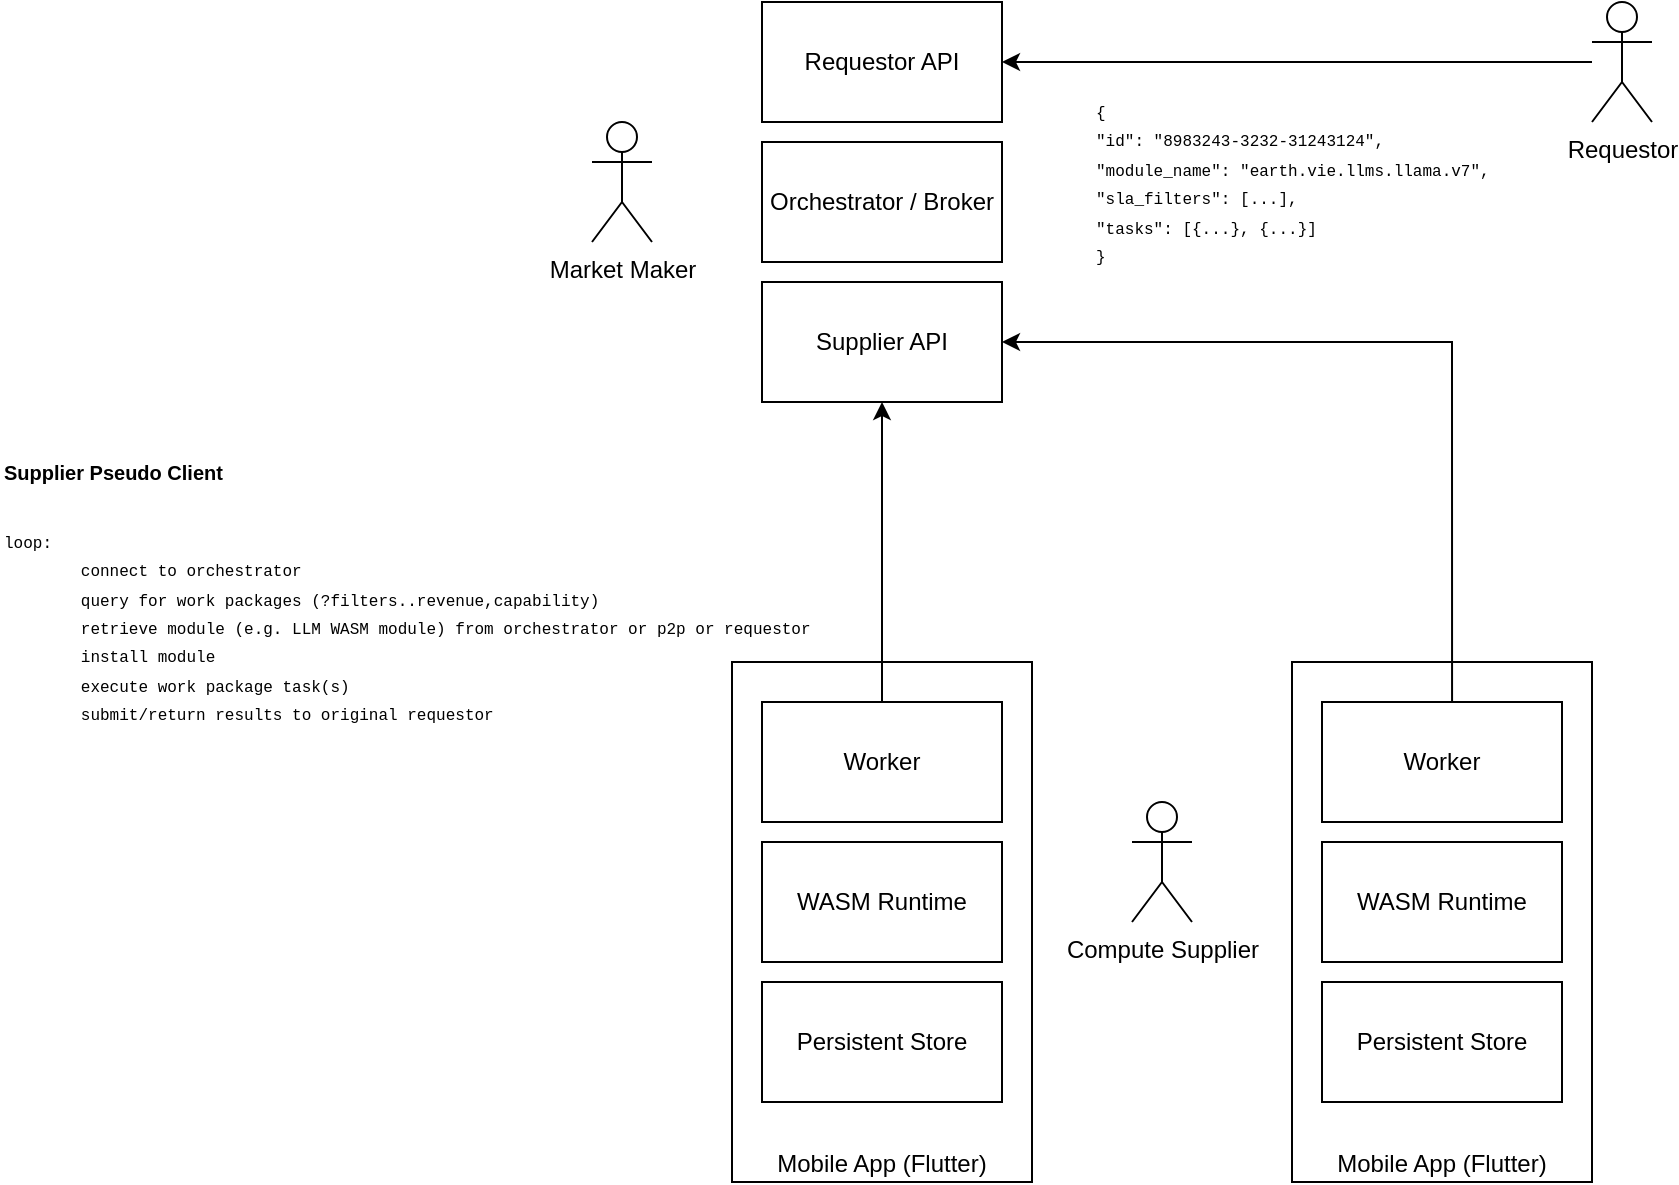 <mxfile version="26.2.12">
  <diagram name="Page-1" id="gO48v7BawkeOz_kCi_GF">
    <mxGraphModel dx="1182" dy="650" grid="1" gridSize="10" guides="1" tooltips="1" connect="1" arrows="1" fold="1" page="1" pageScale="1" pageWidth="827" pageHeight="1169" math="0" shadow="0">
      <root>
        <mxCell id="0" />
        <mxCell id="1" parent="0" />
        <mxCell id="551NXQQ2QaWTj2haGZd2-7" value="Mobile App (Flutter)" style="rounded=0;whiteSpace=wrap;html=1;verticalAlign=bottom;" vertex="1" parent="1">
          <mxGeometry x="370" y="580" width="150" height="260" as="geometry" />
        </mxCell>
        <mxCell id="551NXQQ2QaWTj2haGZd2-15" style="edgeStyle=orthogonalEdgeStyle;rounded=0;orthogonalLoop=1;jettySize=auto;html=1;" edge="1" parent="1" source="551NXQQ2QaWTj2haGZd2-2" target="551NXQQ2QaWTj2haGZd2-14">
          <mxGeometry relative="1" as="geometry" />
        </mxCell>
        <mxCell id="551NXQQ2QaWTj2haGZd2-2" value="Requestor" style="shape=umlActor;verticalLabelPosition=bottom;verticalAlign=top;html=1;outlineConnect=0;" vertex="1" parent="1">
          <mxGeometry x="800" y="250" width="30" height="60" as="geometry" />
        </mxCell>
        <mxCell id="551NXQQ2QaWTj2haGZd2-3" value="Market Maker" style="shape=umlActor;verticalLabelPosition=bottom;verticalAlign=top;html=1;outlineConnect=0;" vertex="1" parent="1">
          <mxGeometry x="300" y="310" width="30" height="60" as="geometry" />
        </mxCell>
        <mxCell id="551NXQQ2QaWTj2haGZd2-4" value="Orchestrator / Broker" style="rounded=0;whiteSpace=wrap;html=1;" vertex="1" parent="1">
          <mxGeometry x="385" y="320" width="120" height="60" as="geometry" />
        </mxCell>
        <mxCell id="551NXQQ2QaWTj2haGZd2-18" style="edgeStyle=orthogonalEdgeStyle;rounded=0;orthogonalLoop=1;jettySize=auto;html=1;entryX=0.5;entryY=1;entryDx=0;entryDy=0;" edge="1" parent="1" source="551NXQQ2QaWTj2haGZd2-5" target="551NXQQ2QaWTj2haGZd2-17">
          <mxGeometry relative="1" as="geometry" />
        </mxCell>
        <mxCell id="551NXQQ2QaWTj2haGZd2-5" value="Worker" style="rounded=0;whiteSpace=wrap;html=1;" vertex="1" parent="1">
          <mxGeometry x="385" y="600" width="120" height="60" as="geometry" />
        </mxCell>
        <mxCell id="551NXQQ2QaWTj2haGZd2-6" value="WASM Runtime" style="rounded=0;whiteSpace=wrap;html=1;" vertex="1" parent="1">
          <mxGeometry x="385" y="670" width="120" height="60" as="geometry" />
        </mxCell>
        <mxCell id="551NXQQ2QaWTj2haGZd2-9" value="&lt;h1 style=&quot;margin-top: 0px;&quot;&gt;&lt;font style=&quot;font-size: 10px;&quot;&gt;Supplier Pseudo Client&lt;/font&gt;&lt;/h1&gt;&lt;p&gt;&lt;font style=&quot;font-size: 8px;&quot; face=&quot;Courier New&quot;&gt;loop:&lt;br&gt;&lt;span style=&quot;white-space: pre;&quot;&gt;&#x9;&lt;/span&gt;connect to orchestrator&lt;br&gt;&lt;span style=&quot;white-space: pre;&quot;&gt;&#x9;&lt;/span&gt;query for work packages (?filters..revenue,capability)&lt;br&gt;&lt;span style=&quot;white-space: pre;&quot;&gt;&#x9;&lt;/span&gt;retrieve module (e.g. LLM WASM module) from orchestrator or p2p or requestor&lt;br&gt;&amp;nbsp; &amp;nbsp; &amp;nbsp; &amp;nbsp; install module&lt;br&gt;&lt;span style=&quot;white-space: pre;&quot;&gt;&#x9;&lt;/span&gt;execute work package task(s)&lt;br&gt;&amp;nbsp; &amp;nbsp; &amp;nbsp; &amp;nbsp; submit/return results to original requestor&lt;br&gt;&lt;span style=&quot;white-space: pre;&quot;&gt;&#x9;&lt;/span&gt;&lt;br&gt;&lt;/font&gt;&lt;/p&gt;&lt;p&gt;&lt;br&gt;&lt;/p&gt;" style="text;html=1;whiteSpace=wrap;overflow=hidden;rounded=0;" vertex="1" parent="1">
          <mxGeometry x="4" y="460" width="410" height="190" as="geometry" />
        </mxCell>
        <mxCell id="551NXQQ2QaWTj2haGZd2-10" value="Compute Supplier" style="shape=umlActor;verticalLabelPosition=bottom;verticalAlign=top;html=1;outlineConnect=0;" vertex="1" parent="1">
          <mxGeometry x="570" y="650" width="30" height="60" as="geometry" />
        </mxCell>
        <mxCell id="551NXQQ2QaWTj2haGZd2-14" value="Requestor API" style="rounded=0;whiteSpace=wrap;html=1;" vertex="1" parent="1">
          <mxGeometry x="385" y="250" width="120" height="60" as="geometry" />
        </mxCell>
        <mxCell id="551NXQQ2QaWTj2haGZd2-17" value="Supplier API" style="rounded=0;whiteSpace=wrap;html=1;" vertex="1" parent="1">
          <mxGeometry x="385" y="390" width="120" height="60" as="geometry" />
        </mxCell>
        <mxCell id="551NXQQ2QaWTj2haGZd2-20" value="&lt;font style=&quot;font-size: 8px;&quot; face=&quot;Courier New&quot;&gt;{&lt;br&gt;&quot;id&quot;: &quot;8983243-3232-31243124&quot;,&lt;br&gt;&quot;module_name&quot;: &quot;earth.vie.llms.llama.v7&quot;,&lt;br&gt;&quot;sla_filters&quot;: [...],&lt;br&gt;&quot;tasks&quot;: [{...}, {...}]&lt;br&gt;}&lt;/font&gt;" style="text;html=1;overflow=hidden;rounded=0;" vertex="1" parent="1">
          <mxGeometry x="550" y="290" width="220" height="160" as="geometry" />
        </mxCell>
        <mxCell id="551NXQQ2QaWTj2haGZd2-21" value="Mobile App (Flutter)" style="rounded=0;whiteSpace=wrap;html=1;verticalAlign=bottom;" vertex="1" parent="1">
          <mxGeometry x="650" y="580" width="150" height="260" as="geometry" />
        </mxCell>
        <mxCell id="551NXQQ2QaWTj2haGZd2-24" style="edgeStyle=orthogonalEdgeStyle;rounded=0;orthogonalLoop=1;jettySize=auto;html=1;entryX=1;entryY=0.5;entryDx=0;entryDy=0;exitX=0.542;exitY=0.002;exitDx=0;exitDy=0;exitPerimeter=0;" edge="1" parent="1" source="551NXQQ2QaWTj2haGZd2-22" target="551NXQQ2QaWTj2haGZd2-17">
          <mxGeometry relative="1" as="geometry" />
        </mxCell>
        <mxCell id="551NXQQ2QaWTj2haGZd2-22" value="Worker" style="rounded=0;whiteSpace=wrap;html=1;" vertex="1" parent="1">
          <mxGeometry x="665" y="600" width="120" height="60" as="geometry" />
        </mxCell>
        <mxCell id="551NXQQ2QaWTj2haGZd2-23" value="WASM Runtime" style="rounded=0;whiteSpace=wrap;html=1;" vertex="1" parent="1">
          <mxGeometry x="665" y="670" width="120" height="60" as="geometry" />
        </mxCell>
        <mxCell id="551NXQQ2QaWTj2haGZd2-25" value="Persistent Store" style="rounded=0;whiteSpace=wrap;html=1;" vertex="1" parent="1">
          <mxGeometry x="385" y="740" width="120" height="60" as="geometry" />
        </mxCell>
        <mxCell id="551NXQQ2QaWTj2haGZd2-26" value="Persistent Store" style="rounded=0;whiteSpace=wrap;html=1;" vertex="1" parent="1">
          <mxGeometry x="665" y="740" width="120" height="60" as="geometry" />
        </mxCell>
      </root>
    </mxGraphModel>
  </diagram>
</mxfile>

